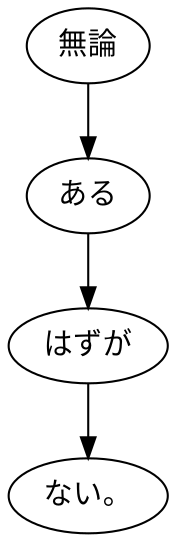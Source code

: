 digraph graph2597 {
	node0 [label="無論"];
	node1 [label="ある"];
	node2 [label="はずが"];
	node3 [label="ない。"];
	node0 -> node1;
	node1 -> node2;
	node2 -> node3;
}
